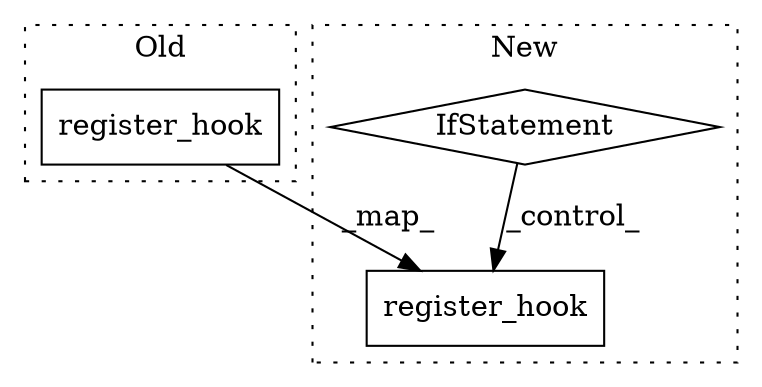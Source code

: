 digraph G {
subgraph cluster0 {
1 [label="register_hook" a="32" s="4610,4638" l="14,1" shape="box"];
label = "Old";
style="dotted";
}
subgraph cluster1 {
2 [label="register_hook" a="32" s="4641,4669" l="14,1" shape="box"];
3 [label="IfStatement" a="25" s="4608,4627" l="4,2" shape="diamond"];
label = "New";
style="dotted";
}
1 -> 2 [label="_map_"];
3 -> 2 [label="_control_"];
}